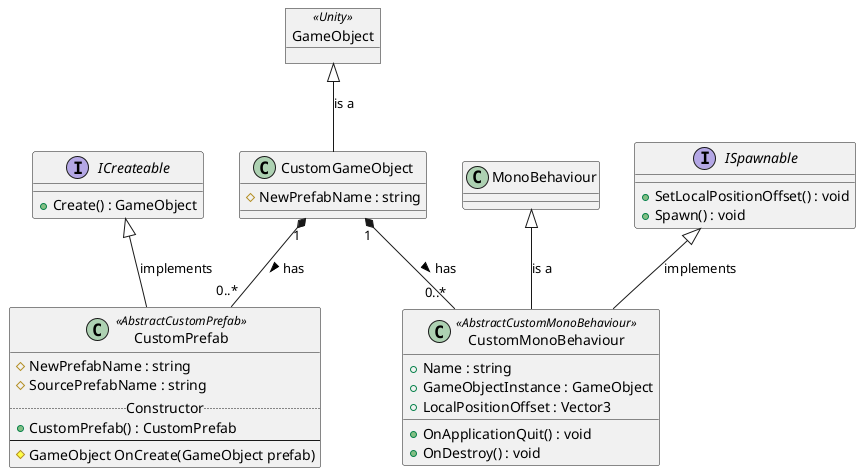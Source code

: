 ﻿@startuml

object GameObject <<Unity>>

interface ISpawnable {
	+SetLocalPositionOffset() : void
	+Spawn() : void
}

interface ICreateable {
	+Create() : GameObject
}

class CustomGameObject {
	#NewPrefabName : string
}


class CustomPrefab <<AbstractCustomPrefab>> {
	#NewPrefabName : string
	#SourcePrefabName : string
	.. Constructor ..
	+CustomPrefab() : CustomPrefab
	--
	#GameObject OnCreate(GameObject prefab)
}

class CustomMonoBehaviour <<AbstractCustomMonoBehaviour>> {
	+Name : string
	+GameObjectInstance : GameObject
	+LocalPositionOffset : Vector3
	
	+OnApplicationQuit() : void
	+OnDestroy() : void
}

GameObject <|-- CustomGameObject : is a
CustomGameObject "1" *-- "0..*" CustomPrefab : has >
ICreateable <|-- CustomPrefab : implements
MonoBehaviour <|-- CustomMonoBehaviour : is a
ISpawnable <|-- CustomMonoBehaviour : implements
CustomGameObject "1" *-- "0..*" CustomMonoBehaviour : has >

@enduml